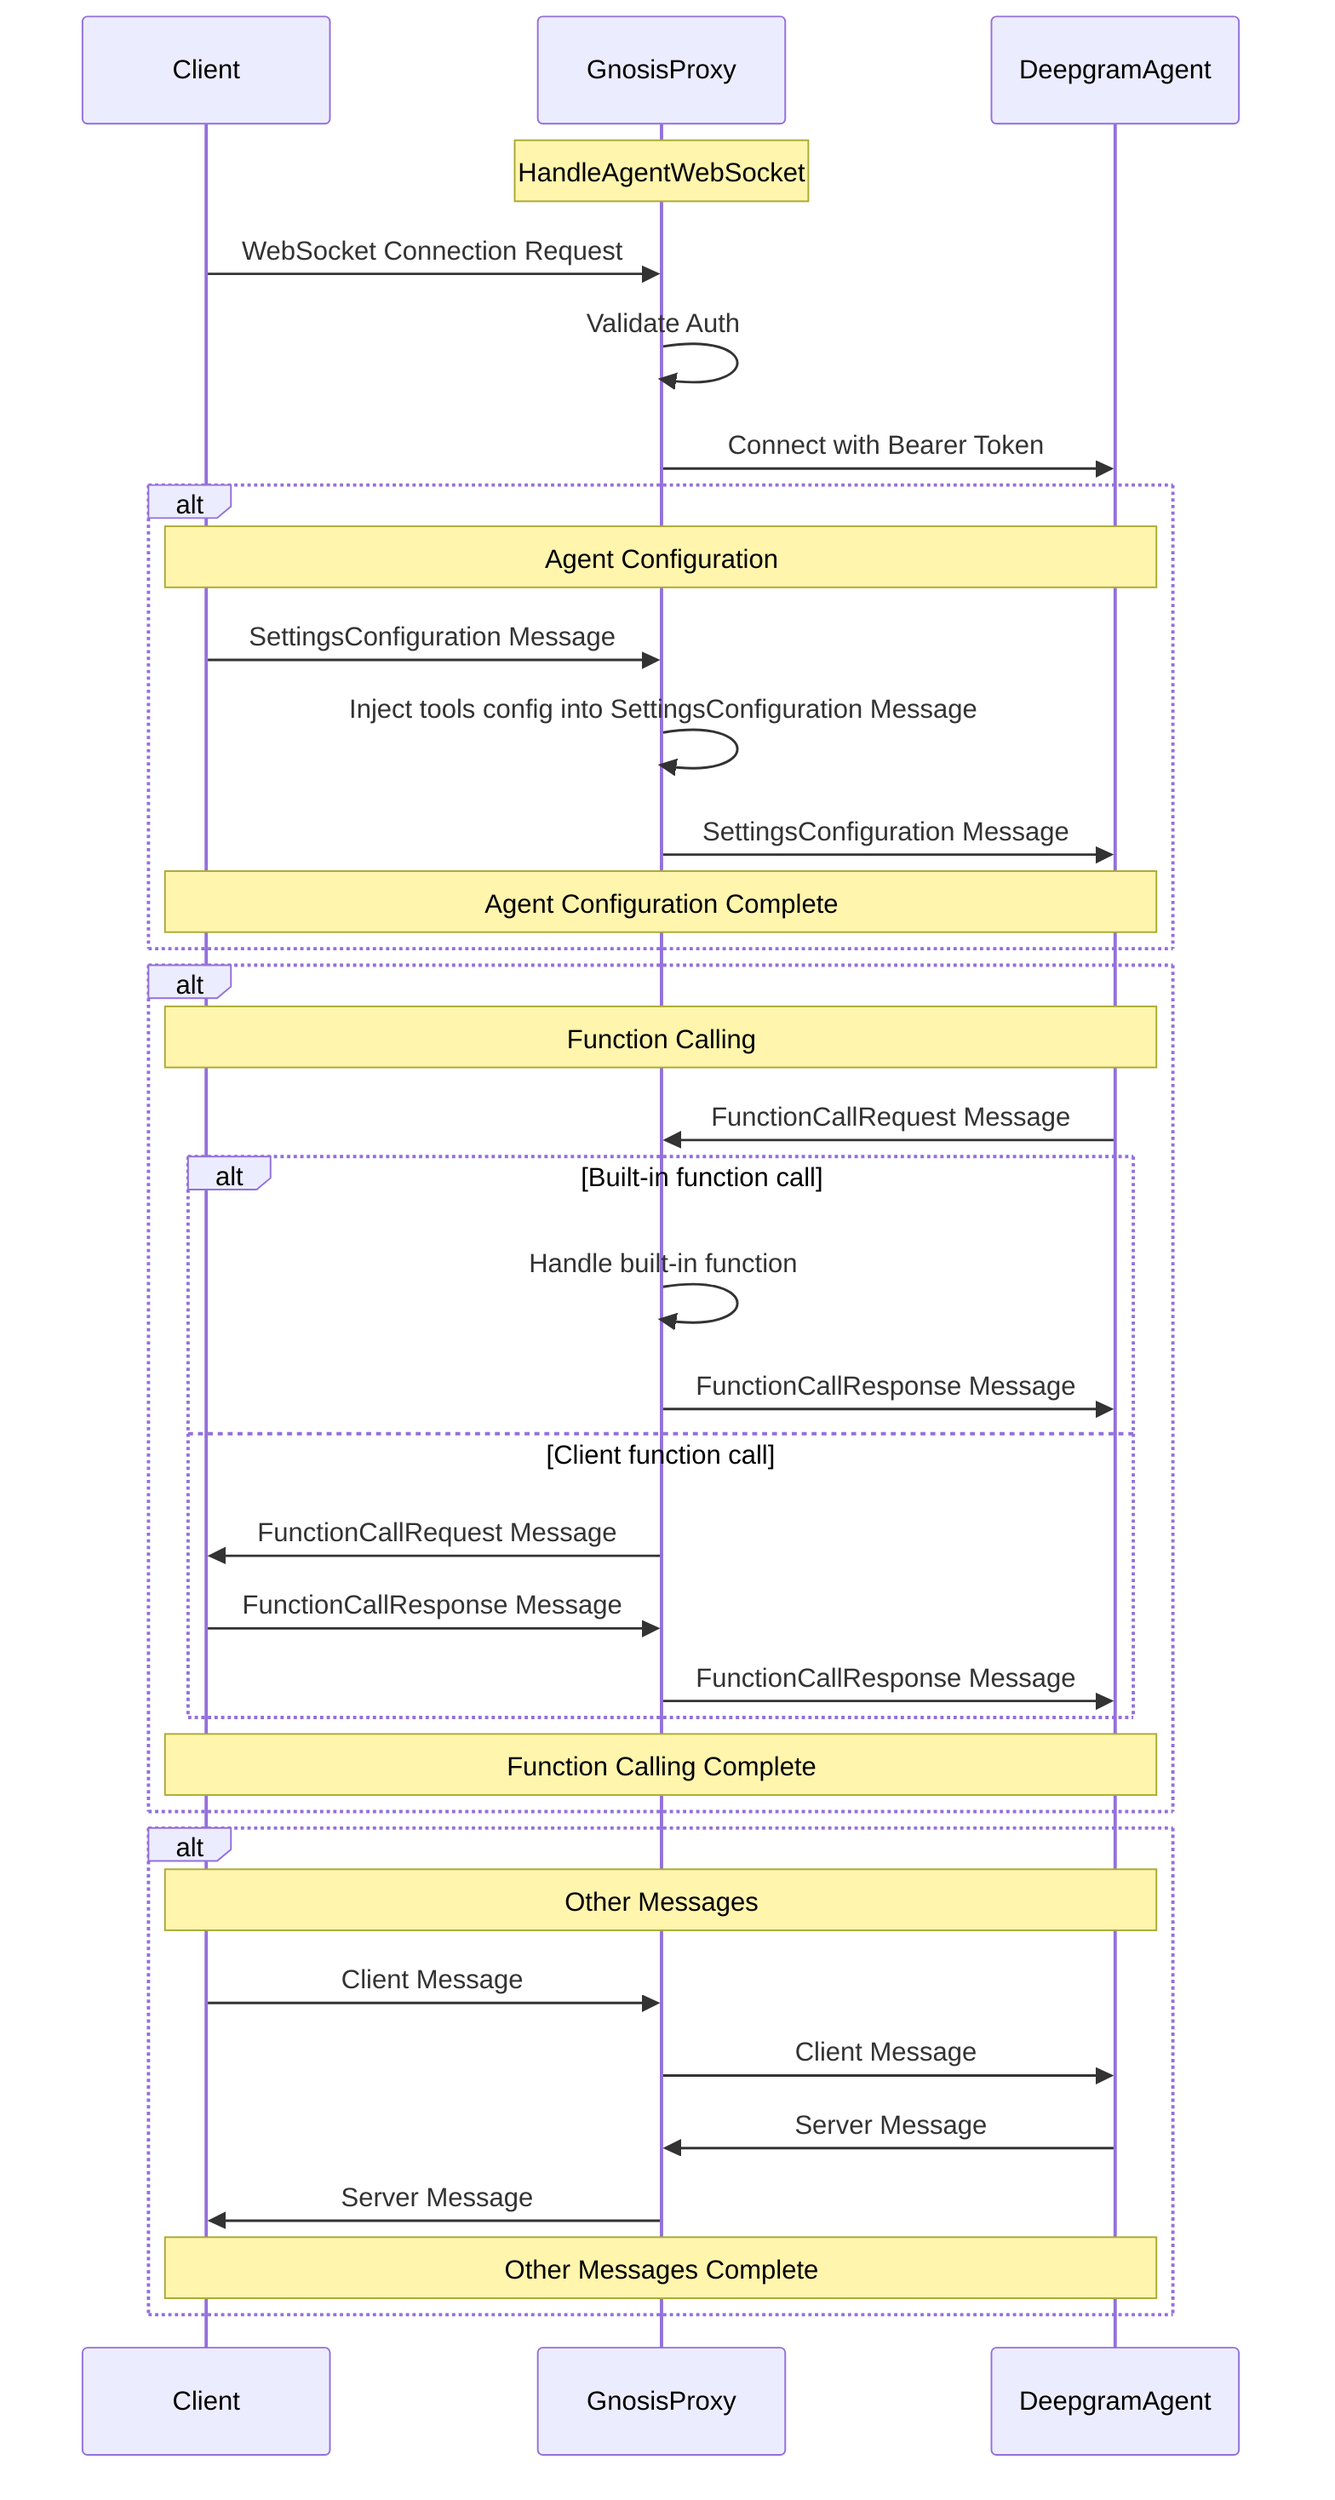 sequenceDiagram
    participant Client
    participant GnosisProxy
    participant DeepgramAgent

    Note over GnosisProxy: HandleAgentWebSocket

    Client->>GnosisProxy: WebSocket Connection Request
    GnosisProxy->>GnosisProxy: Validate Auth
    GnosisProxy->>DeepgramAgent: Connect with Bearer Token
    
    alt
        Note over Client, DeepgramAgent: Agent Configuration
        Client->>GnosisProxy: SettingsConfiguration Message
        GnosisProxy->>GnosisProxy: Inject tools config into SettingsConfiguration Message
        GnosisProxy->>DeepgramAgent: SettingsConfiguration Message
        Note over Client, DeepgramAgent: Agent Configuration Complete
    end

    alt
        Note over Client, DeepgramAgent: Function Calling

        DeepgramAgent->>GnosisProxy: FunctionCallRequest Message

        alt Built-in function call
            GnosisProxy->>GnosisProxy: Handle built-in function
            GnosisProxy->>DeepgramAgent: FunctionCallResponse Message
        else Client function call
            GnosisProxy->>Client: FunctionCallRequest Message
            Client->>GnosisProxy: FunctionCallResponse Message
            GnosisProxy->>DeepgramAgent: FunctionCallResponse Message
        end

        Note over Client, DeepgramAgent: Function Calling Complete
    end
        
    alt 
        Note over Client, DeepgramAgent: Other Messages
        
        Client->>GnosisProxy: Client Message
        GnosisProxy->>DeepgramAgent: Client Message
        DeepgramAgent->>GnosisProxy: Server Message
        GnosisProxy->>Client: Server Message

        Note over Client, DeepgramAgent: Other Messages Complete
    end